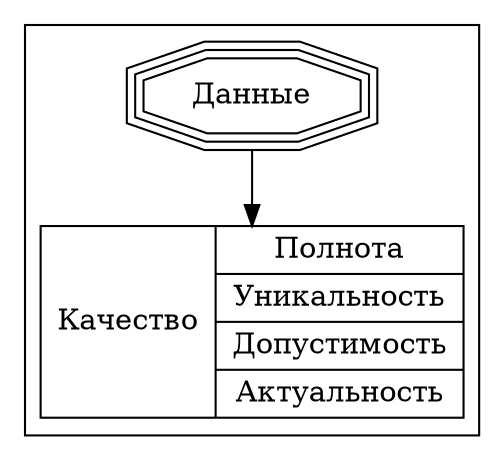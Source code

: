 digraph pipeline {

    subgraph entities {
        node [shape = tripleoctagon]

        data [label = "Данные"]
    }

    subgraph cluster_data {
        data_quality [shape = record, label = "{Качество}|{Полнота|Уникальность|Допустимость|Актуальность}"]

        data -> data_quality
    }
}